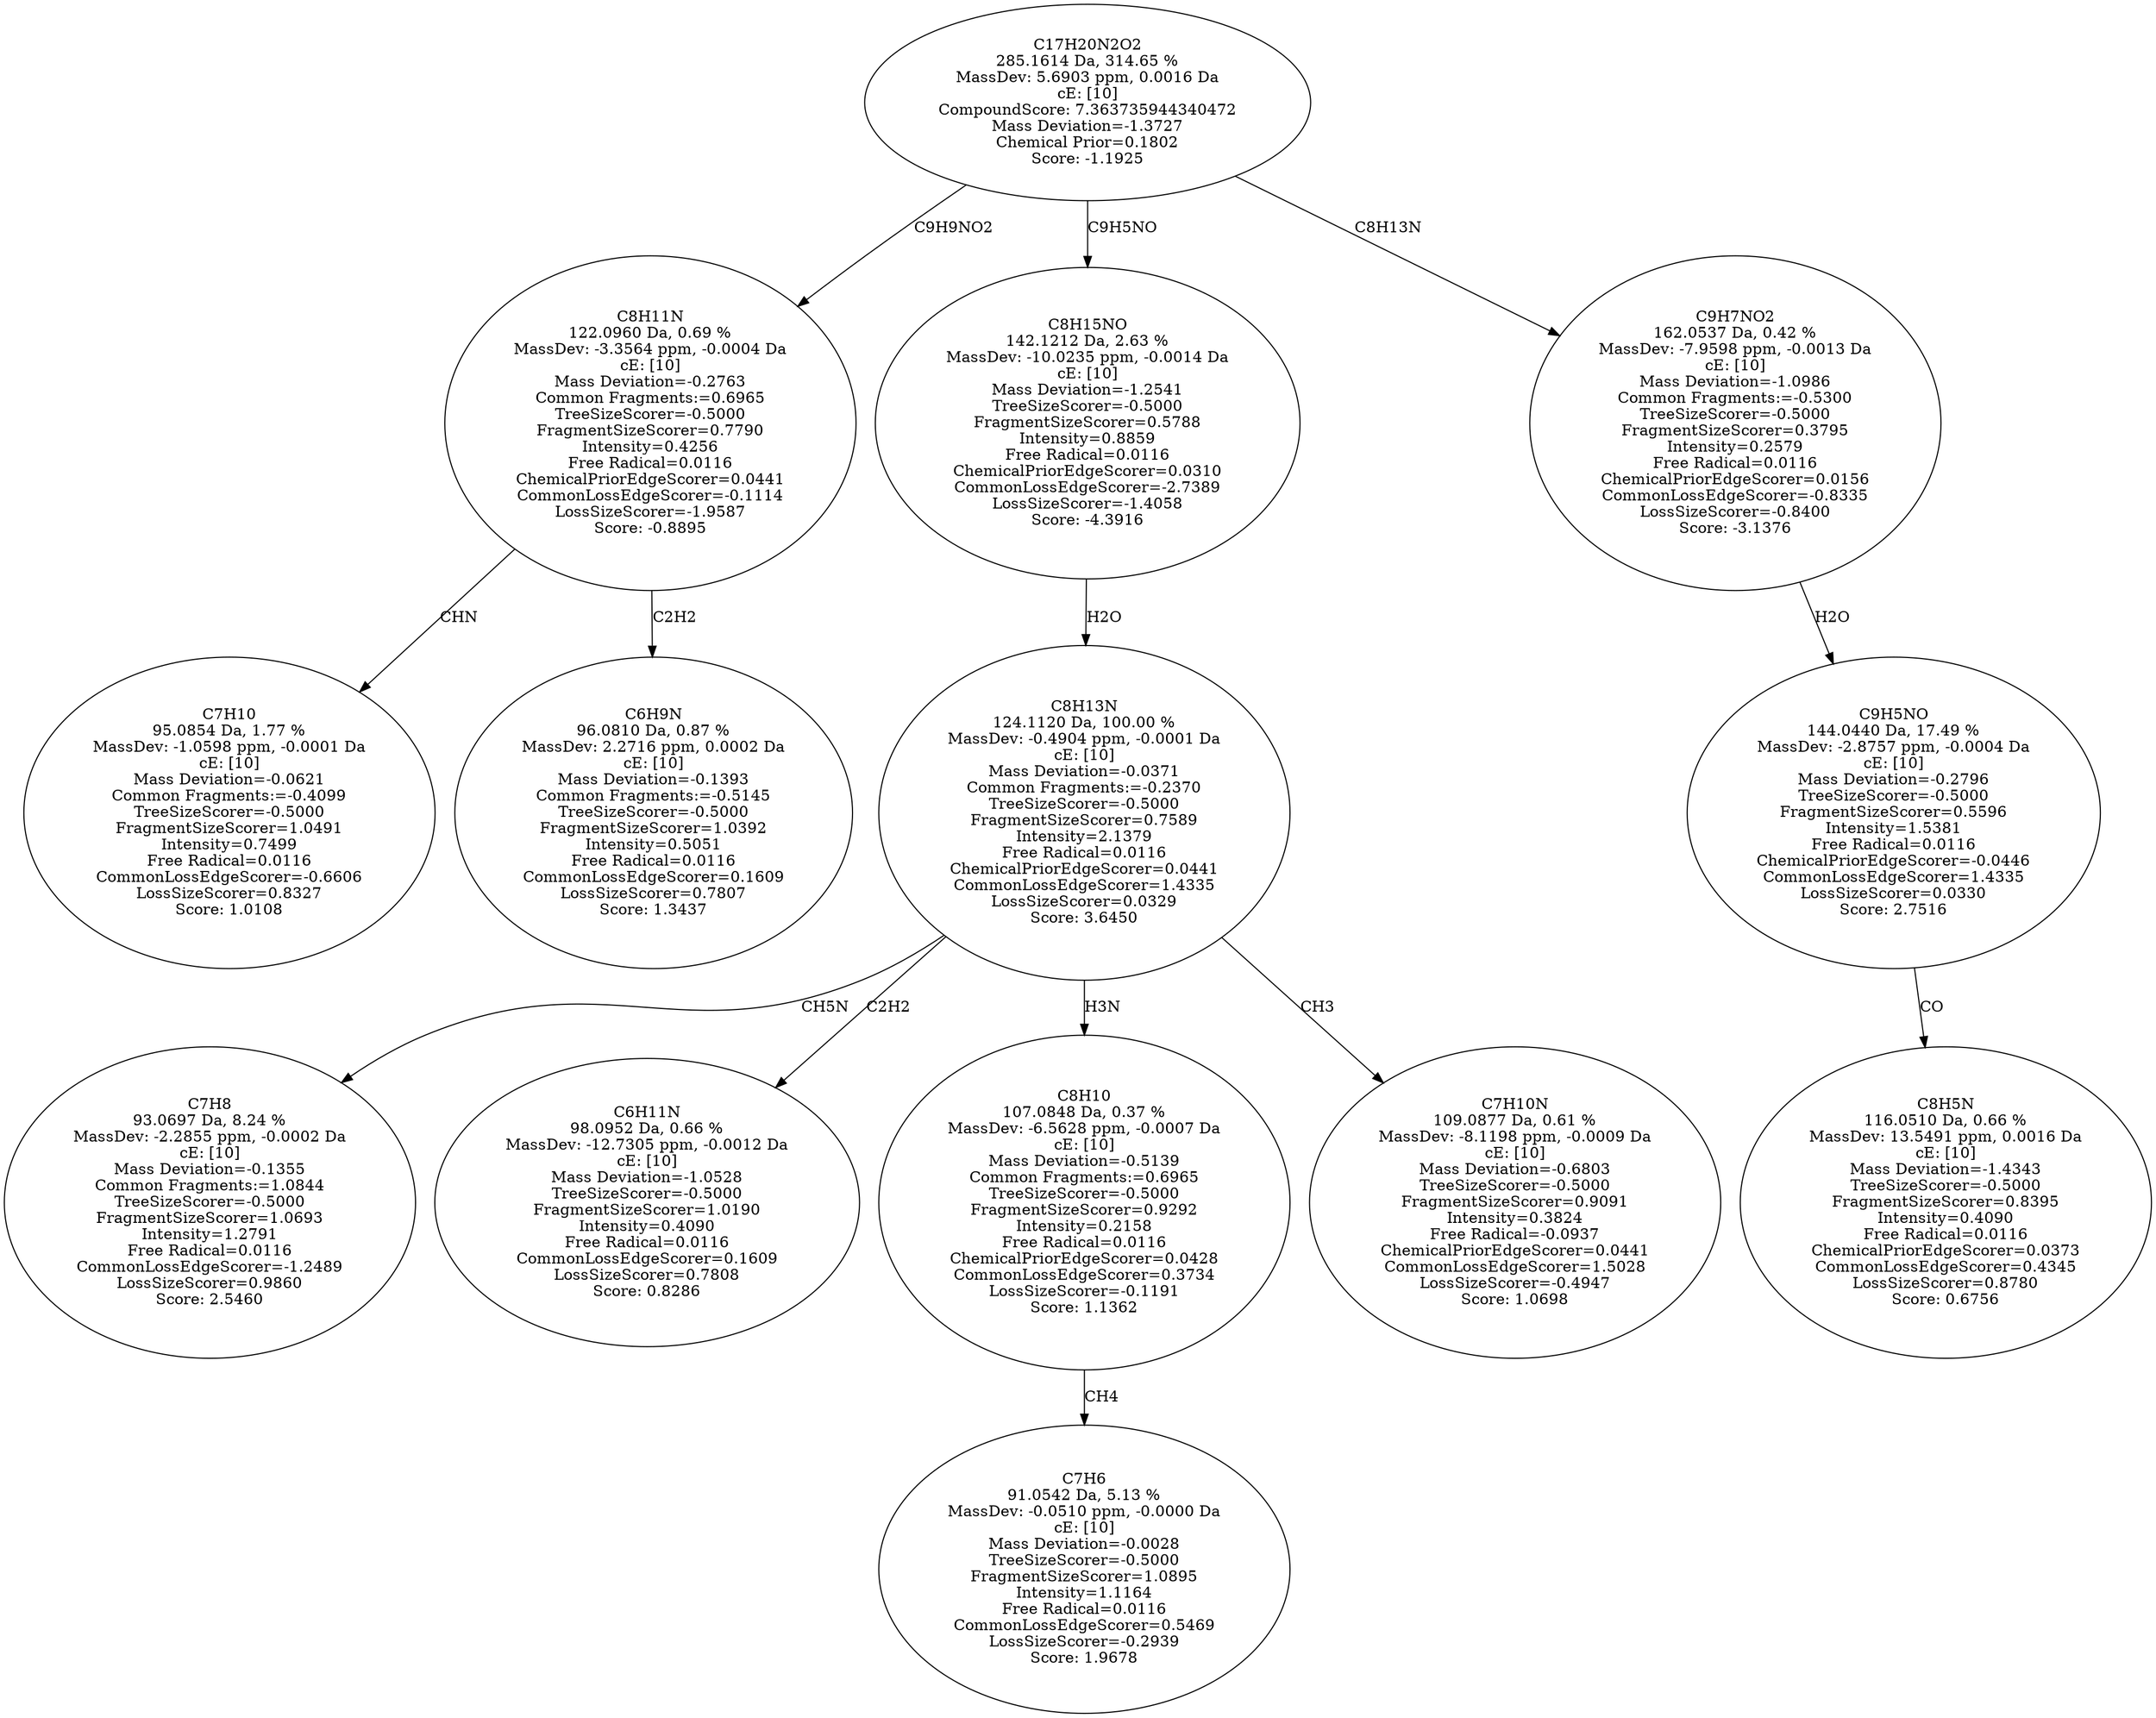 strict digraph {
v1 [label="C7H10\n95.0854 Da, 1.77 %\nMassDev: -1.0598 ppm, -0.0001 Da\ncE: [10]\nMass Deviation=-0.0621\nCommon Fragments:=-0.4099\nTreeSizeScorer=-0.5000\nFragmentSizeScorer=1.0491\nIntensity=0.7499\nFree Radical=0.0116\nCommonLossEdgeScorer=-0.6606\nLossSizeScorer=0.8327\nScore: 1.0108"];
v2 [label="C6H9N\n96.0810 Da, 0.87 %\nMassDev: 2.2716 ppm, 0.0002 Da\ncE: [10]\nMass Deviation=-0.1393\nCommon Fragments:=-0.5145\nTreeSizeScorer=-0.5000\nFragmentSizeScorer=1.0392\nIntensity=0.5051\nFree Radical=0.0116\nCommonLossEdgeScorer=0.1609\nLossSizeScorer=0.7807\nScore: 1.3437"];
v3 [label="C8H11N\n122.0960 Da, 0.69 %\nMassDev: -3.3564 ppm, -0.0004 Da\ncE: [10]\nMass Deviation=-0.2763\nCommon Fragments:=0.6965\nTreeSizeScorer=-0.5000\nFragmentSizeScorer=0.7790\nIntensity=0.4256\nFree Radical=0.0116\nChemicalPriorEdgeScorer=0.0441\nCommonLossEdgeScorer=-0.1114\nLossSizeScorer=-1.9587\nScore: -0.8895"];
v4 [label="C7H8\n93.0697 Da, 8.24 %\nMassDev: -2.2855 ppm, -0.0002 Da\ncE: [10]\nMass Deviation=-0.1355\nCommon Fragments:=1.0844\nTreeSizeScorer=-0.5000\nFragmentSizeScorer=1.0693\nIntensity=1.2791\nFree Radical=0.0116\nCommonLossEdgeScorer=-1.2489\nLossSizeScorer=0.9860\nScore: 2.5460"];
v5 [label="C6H11N\n98.0952 Da, 0.66 %\nMassDev: -12.7305 ppm, -0.0012 Da\ncE: [10]\nMass Deviation=-1.0528\nTreeSizeScorer=-0.5000\nFragmentSizeScorer=1.0190\nIntensity=0.4090\nFree Radical=0.0116\nCommonLossEdgeScorer=0.1609\nLossSizeScorer=0.7808\nScore: 0.8286"];
v6 [label="C7H6\n91.0542 Da, 5.13 %\nMassDev: -0.0510 ppm, -0.0000 Da\ncE: [10]\nMass Deviation=-0.0028\nTreeSizeScorer=-0.5000\nFragmentSizeScorer=1.0895\nIntensity=1.1164\nFree Radical=0.0116\nCommonLossEdgeScorer=0.5469\nLossSizeScorer=-0.2939\nScore: 1.9678"];
v7 [label="C8H10\n107.0848 Da, 0.37 %\nMassDev: -6.5628 ppm, -0.0007 Da\ncE: [10]\nMass Deviation=-0.5139\nCommon Fragments:=0.6965\nTreeSizeScorer=-0.5000\nFragmentSizeScorer=0.9292\nIntensity=0.2158\nFree Radical=0.0116\nChemicalPriorEdgeScorer=0.0428\nCommonLossEdgeScorer=0.3734\nLossSizeScorer=-0.1191\nScore: 1.1362"];
v8 [label="C7H10N\n109.0877 Da, 0.61 %\nMassDev: -8.1198 ppm, -0.0009 Da\ncE: [10]\nMass Deviation=-0.6803\nTreeSizeScorer=-0.5000\nFragmentSizeScorer=0.9091\nIntensity=0.3824\nFree Radical=-0.0937\nChemicalPriorEdgeScorer=0.0441\nCommonLossEdgeScorer=1.5028\nLossSizeScorer=-0.4947\nScore: 1.0698"];
v9 [label="C8H13N\n124.1120 Da, 100.00 %\nMassDev: -0.4904 ppm, -0.0001 Da\ncE: [10]\nMass Deviation=-0.0371\nCommon Fragments:=-0.2370\nTreeSizeScorer=-0.5000\nFragmentSizeScorer=0.7589\nIntensity=2.1379\nFree Radical=0.0116\nChemicalPriorEdgeScorer=0.0441\nCommonLossEdgeScorer=1.4335\nLossSizeScorer=0.0329\nScore: 3.6450"];
v10 [label="C8H15NO\n142.1212 Da, 2.63 %\nMassDev: -10.0235 ppm, -0.0014 Da\ncE: [10]\nMass Deviation=-1.2541\nTreeSizeScorer=-0.5000\nFragmentSizeScorer=0.5788\nIntensity=0.8859\nFree Radical=0.0116\nChemicalPriorEdgeScorer=0.0310\nCommonLossEdgeScorer=-2.7389\nLossSizeScorer=-1.4058\nScore: -4.3916"];
v11 [label="C8H5N\n116.0510 Da, 0.66 %\nMassDev: 13.5491 ppm, 0.0016 Da\ncE: [10]\nMass Deviation=-1.4343\nTreeSizeScorer=-0.5000\nFragmentSizeScorer=0.8395\nIntensity=0.4090\nFree Radical=0.0116\nChemicalPriorEdgeScorer=0.0373\nCommonLossEdgeScorer=0.4345\nLossSizeScorer=0.8780\nScore: 0.6756"];
v12 [label="C9H5NO\n144.0440 Da, 17.49 %\nMassDev: -2.8757 ppm, -0.0004 Da\ncE: [10]\nMass Deviation=-0.2796\nTreeSizeScorer=-0.5000\nFragmentSizeScorer=0.5596\nIntensity=1.5381\nFree Radical=0.0116\nChemicalPriorEdgeScorer=-0.0446\nCommonLossEdgeScorer=1.4335\nLossSizeScorer=0.0330\nScore: 2.7516"];
v13 [label="C9H7NO2\n162.0537 Da, 0.42 %\nMassDev: -7.9598 ppm, -0.0013 Da\ncE: [10]\nMass Deviation=-1.0986\nCommon Fragments:=-0.5300\nTreeSizeScorer=-0.5000\nFragmentSizeScorer=0.3795\nIntensity=0.2579\nFree Radical=0.0116\nChemicalPriorEdgeScorer=0.0156\nCommonLossEdgeScorer=-0.8335\nLossSizeScorer=-0.8400\nScore: -3.1376"];
v14 [label="C17H20N2O2\n285.1614 Da, 314.65 %\nMassDev: 5.6903 ppm, 0.0016 Da\ncE: [10]\nCompoundScore: 7.363735944340472\nMass Deviation=-1.3727\nChemical Prior=0.1802\nScore: -1.1925"];
v3 -> v1 [label="CHN"];
v3 -> v2 [label="C2H2"];
v14 -> v3 [label="C9H9NO2"];
v9 -> v4 [label="CH5N"];
v9 -> v5 [label="C2H2"];
v7 -> v6 [label="CH4"];
v9 -> v7 [label="H3N"];
v9 -> v8 [label="CH3"];
v10 -> v9 [label="H2O"];
v14 -> v10 [label="C9H5NO"];
v12 -> v11 [label="CO"];
v13 -> v12 [label="H2O"];
v14 -> v13 [label="C8H13N"];
}